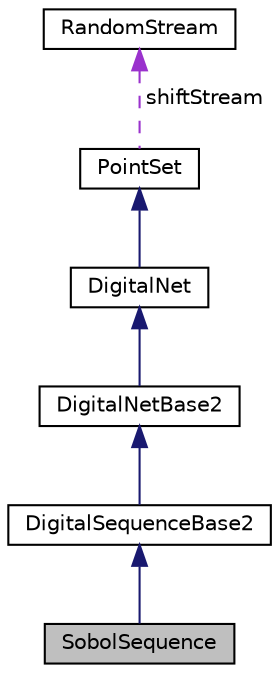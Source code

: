 digraph "SobolSequence"
{
 // INTERACTIVE_SVG=YES
  bgcolor="transparent";
  edge [fontname="Helvetica",fontsize="10",labelfontname="Helvetica",labelfontsize="10"];
  node [fontname="Helvetica",fontsize="10",shape=record];
  Node5 [label="SobolSequence",height=0.2,width=0.4,color="black", fillcolor="grey75", style="filled", fontcolor="black"];
  Node6 -> Node5 [dir="back",color="midnightblue",fontsize="10",style="solid",fontname="Helvetica"];
  Node6 [label="DigitalSequenceBase2",height=0.2,width=0.4,color="black",URL="$d6/dec/classumontreal_1_1ssj_1_1hups_1_1DigitalSequenceBase2.html",tooltip="This abstract class describes methods specific to digital sequences in base 2. "];
  Node7 -> Node6 [dir="back",color="midnightblue",fontsize="10",style="solid",fontname="Helvetica"];
  Node7 [label="DigitalNetBase2",height=0.2,width=0.4,color="black",URL="$d3/dd5/classumontreal_1_1ssj_1_1hups_1_1DigitalNetBase2.html",tooltip="A special case of DigitalNet for the base . "];
  Node8 -> Node7 [dir="back",color="midnightblue",fontsize="10",style="solid",fontname="Helvetica"];
  Node8 [label="DigitalNet",height=0.2,width=0.4,color="black",URL="$de/d70/classumontreal_1_1ssj_1_1hups_1_1DigitalNet.html",tooltip="This class provides the basic structures for storing and manipulating linear digital nets in base ..."];
  Node9 -> Node8 [dir="back",color="midnightblue",fontsize="10",style="solid",fontname="Helvetica"];
  Node9 [label="PointSet",height=0.2,width=0.4,color="black",URL="$d8/d10/classumontreal_1_1ssj_1_1hups_1_1PointSet.html",tooltip="This abstract class represents a general point set. "];
  Node10 -> Node9 [dir="back",color="darkorchid3",fontsize="10",style="dashed",label=" shiftStream" ,fontname="Helvetica"];
  Node10 [label="RandomStream",height=0.2,width=0.4,color="black",URL="$d1/d7c/interfaceumontreal_1_1ssj_1_1rng_1_1RandomStream.html",tooltip="This interface defines the basic structures to handle multiple streams of uniform (pseudo)random numb..."];
}
